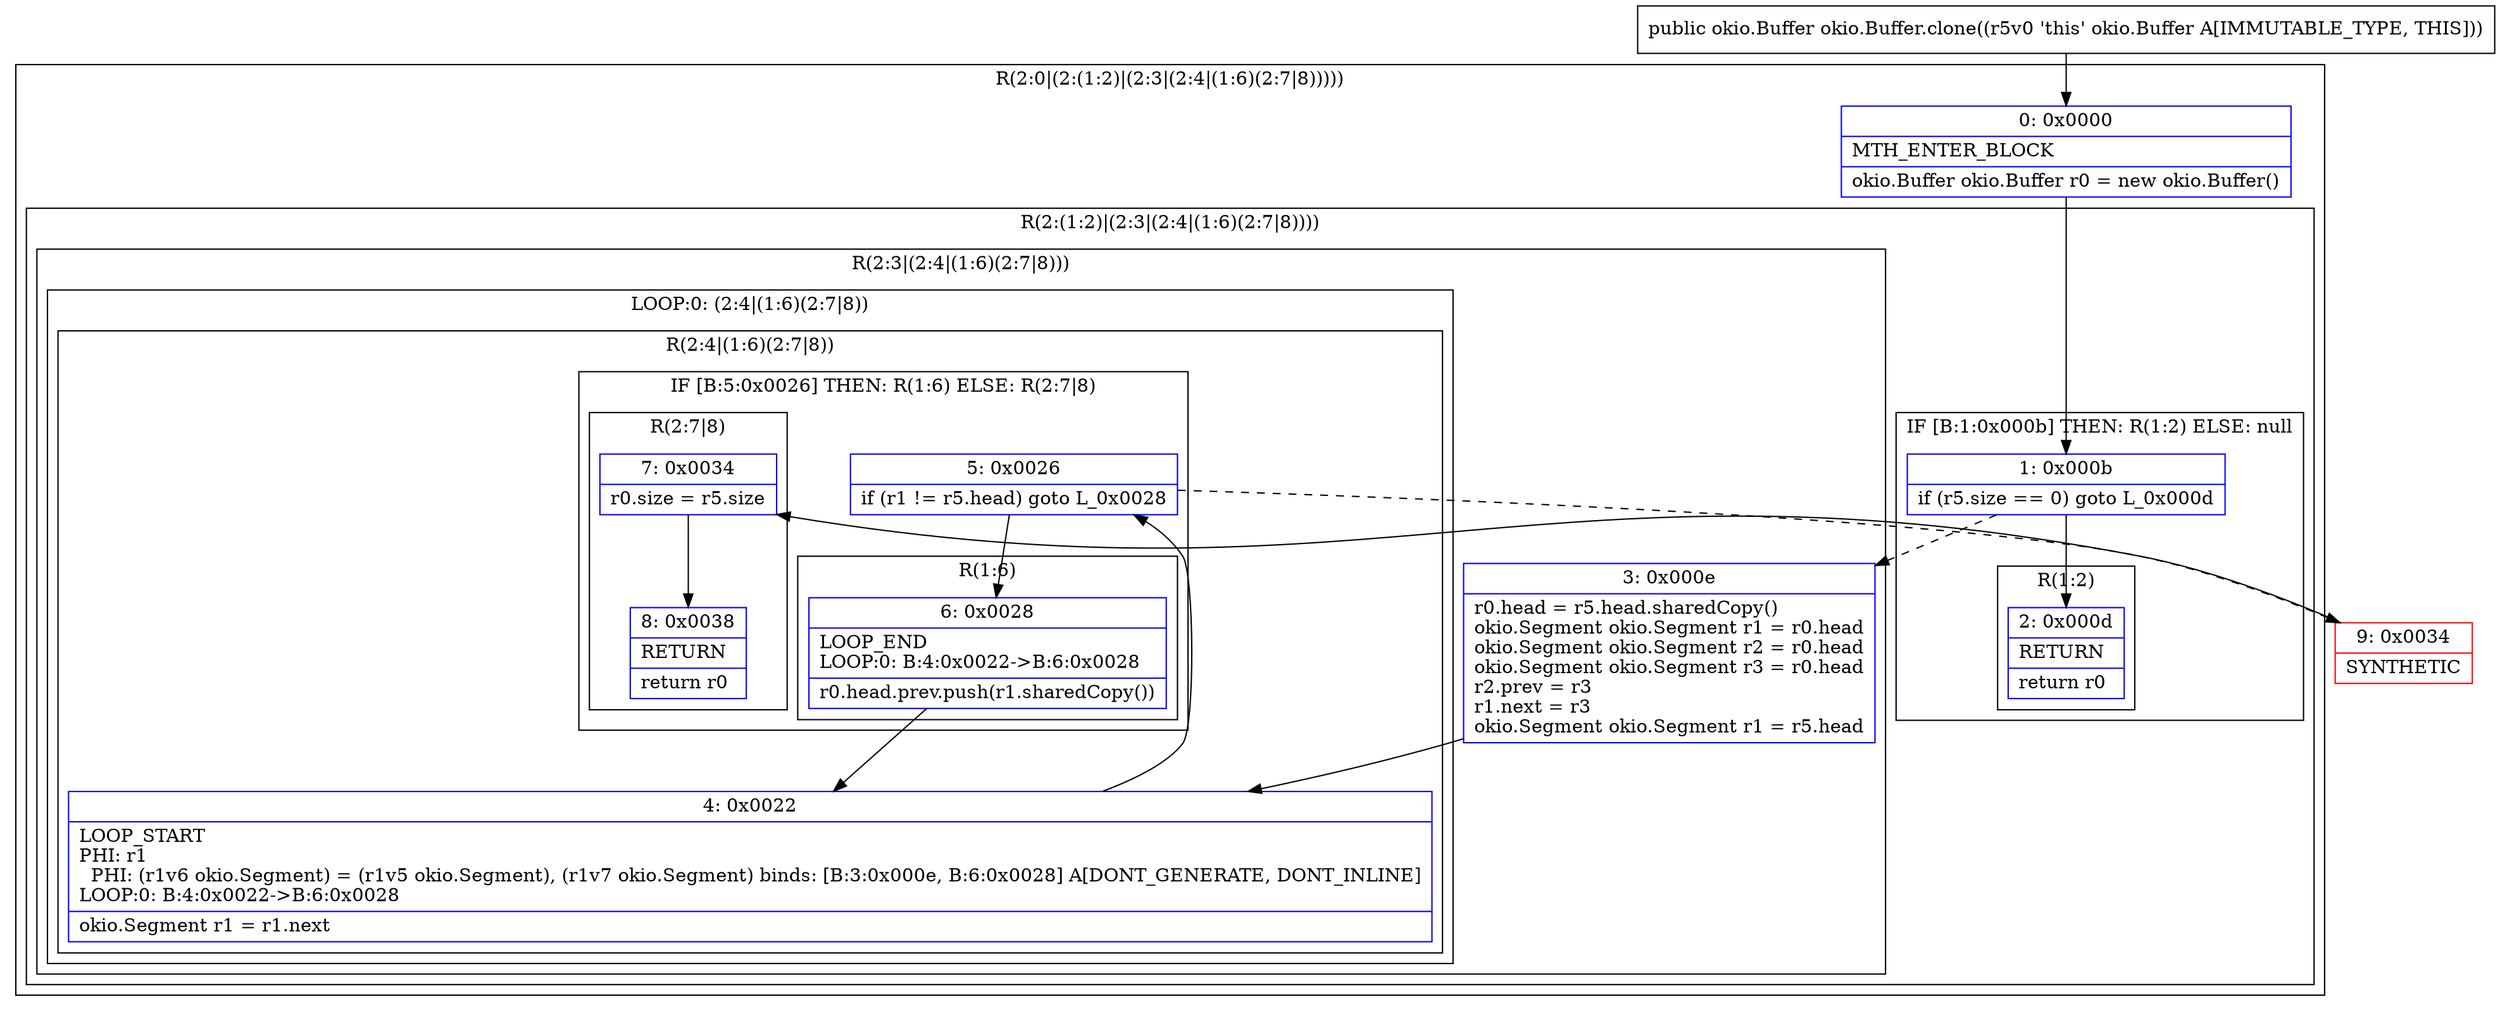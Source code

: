 digraph "CFG forokio.Buffer.clone()Lokio\/Buffer;" {
subgraph cluster_Region_67356236 {
label = "R(2:0|(2:(1:2)|(2:3|(2:4|(1:6)(2:7|8)))))";
node [shape=record,color=blue];
Node_0 [shape=record,label="{0\:\ 0x0000|MTH_ENTER_BLOCK\l|okio.Buffer okio.Buffer r0 = new okio.Buffer()\l}"];
subgraph cluster_Region_1643335008 {
label = "R(2:(1:2)|(2:3|(2:4|(1:6)(2:7|8))))";
node [shape=record,color=blue];
subgraph cluster_IfRegion_1892788887 {
label = "IF [B:1:0x000b] THEN: R(1:2) ELSE: null";
node [shape=record,color=blue];
Node_1 [shape=record,label="{1\:\ 0x000b|if (r5.size == 0) goto L_0x000d\l}"];
subgraph cluster_Region_624170786 {
label = "R(1:2)";
node [shape=record,color=blue];
Node_2 [shape=record,label="{2\:\ 0x000d|RETURN\l|return r0\l}"];
}
}
subgraph cluster_Region_1625170494 {
label = "R(2:3|(2:4|(1:6)(2:7|8)))";
node [shape=record,color=blue];
Node_3 [shape=record,label="{3\:\ 0x000e|r0.head = r5.head.sharedCopy()\lokio.Segment okio.Segment r1 = r0.head\lokio.Segment okio.Segment r2 = r0.head\lokio.Segment okio.Segment r3 = r0.head\lr2.prev = r3\lr1.next = r3\lokio.Segment okio.Segment r1 = r5.head\l}"];
subgraph cluster_LoopRegion_291258703 {
label = "LOOP:0: (2:4|(1:6)(2:7|8))";
node [shape=record,color=blue];
subgraph cluster_Region_1692844528 {
label = "R(2:4|(1:6)(2:7|8))";
node [shape=record,color=blue];
Node_4 [shape=record,label="{4\:\ 0x0022|LOOP_START\lPHI: r1 \l  PHI: (r1v6 okio.Segment) = (r1v5 okio.Segment), (r1v7 okio.Segment) binds: [B:3:0x000e, B:6:0x0028] A[DONT_GENERATE, DONT_INLINE]\lLOOP:0: B:4:0x0022\-\>B:6:0x0028\l|okio.Segment r1 = r1.next\l}"];
subgraph cluster_IfRegion_1975046272 {
label = "IF [B:5:0x0026] THEN: R(1:6) ELSE: R(2:7|8)";
node [shape=record,color=blue];
Node_5 [shape=record,label="{5\:\ 0x0026|if (r1 != r5.head) goto L_0x0028\l}"];
subgraph cluster_Region_2068176762 {
label = "R(1:6)";
node [shape=record,color=blue];
Node_6 [shape=record,label="{6\:\ 0x0028|LOOP_END\lLOOP:0: B:4:0x0022\-\>B:6:0x0028\l|r0.head.prev.push(r1.sharedCopy())\l}"];
}
subgraph cluster_Region_1634617336 {
label = "R(2:7|8)";
node [shape=record,color=blue];
Node_7 [shape=record,label="{7\:\ 0x0034|r0.size = r5.size\l}"];
Node_8 [shape=record,label="{8\:\ 0x0038|RETURN\l|return r0\l}"];
}
}
}
}
}
}
}
Node_9 [shape=record,color=red,label="{9\:\ 0x0034|SYNTHETIC\l}"];
MethodNode[shape=record,label="{public okio.Buffer okio.Buffer.clone((r5v0 'this' okio.Buffer A[IMMUTABLE_TYPE, THIS])) }"];
MethodNode -> Node_0;
Node_0 -> Node_1;
Node_1 -> Node_2;
Node_1 -> Node_3[style=dashed];
Node_3 -> Node_4;
Node_4 -> Node_5;
Node_5 -> Node_6;
Node_5 -> Node_9[style=dashed];
Node_6 -> Node_4;
Node_7 -> Node_8;
Node_9 -> Node_7;
}


